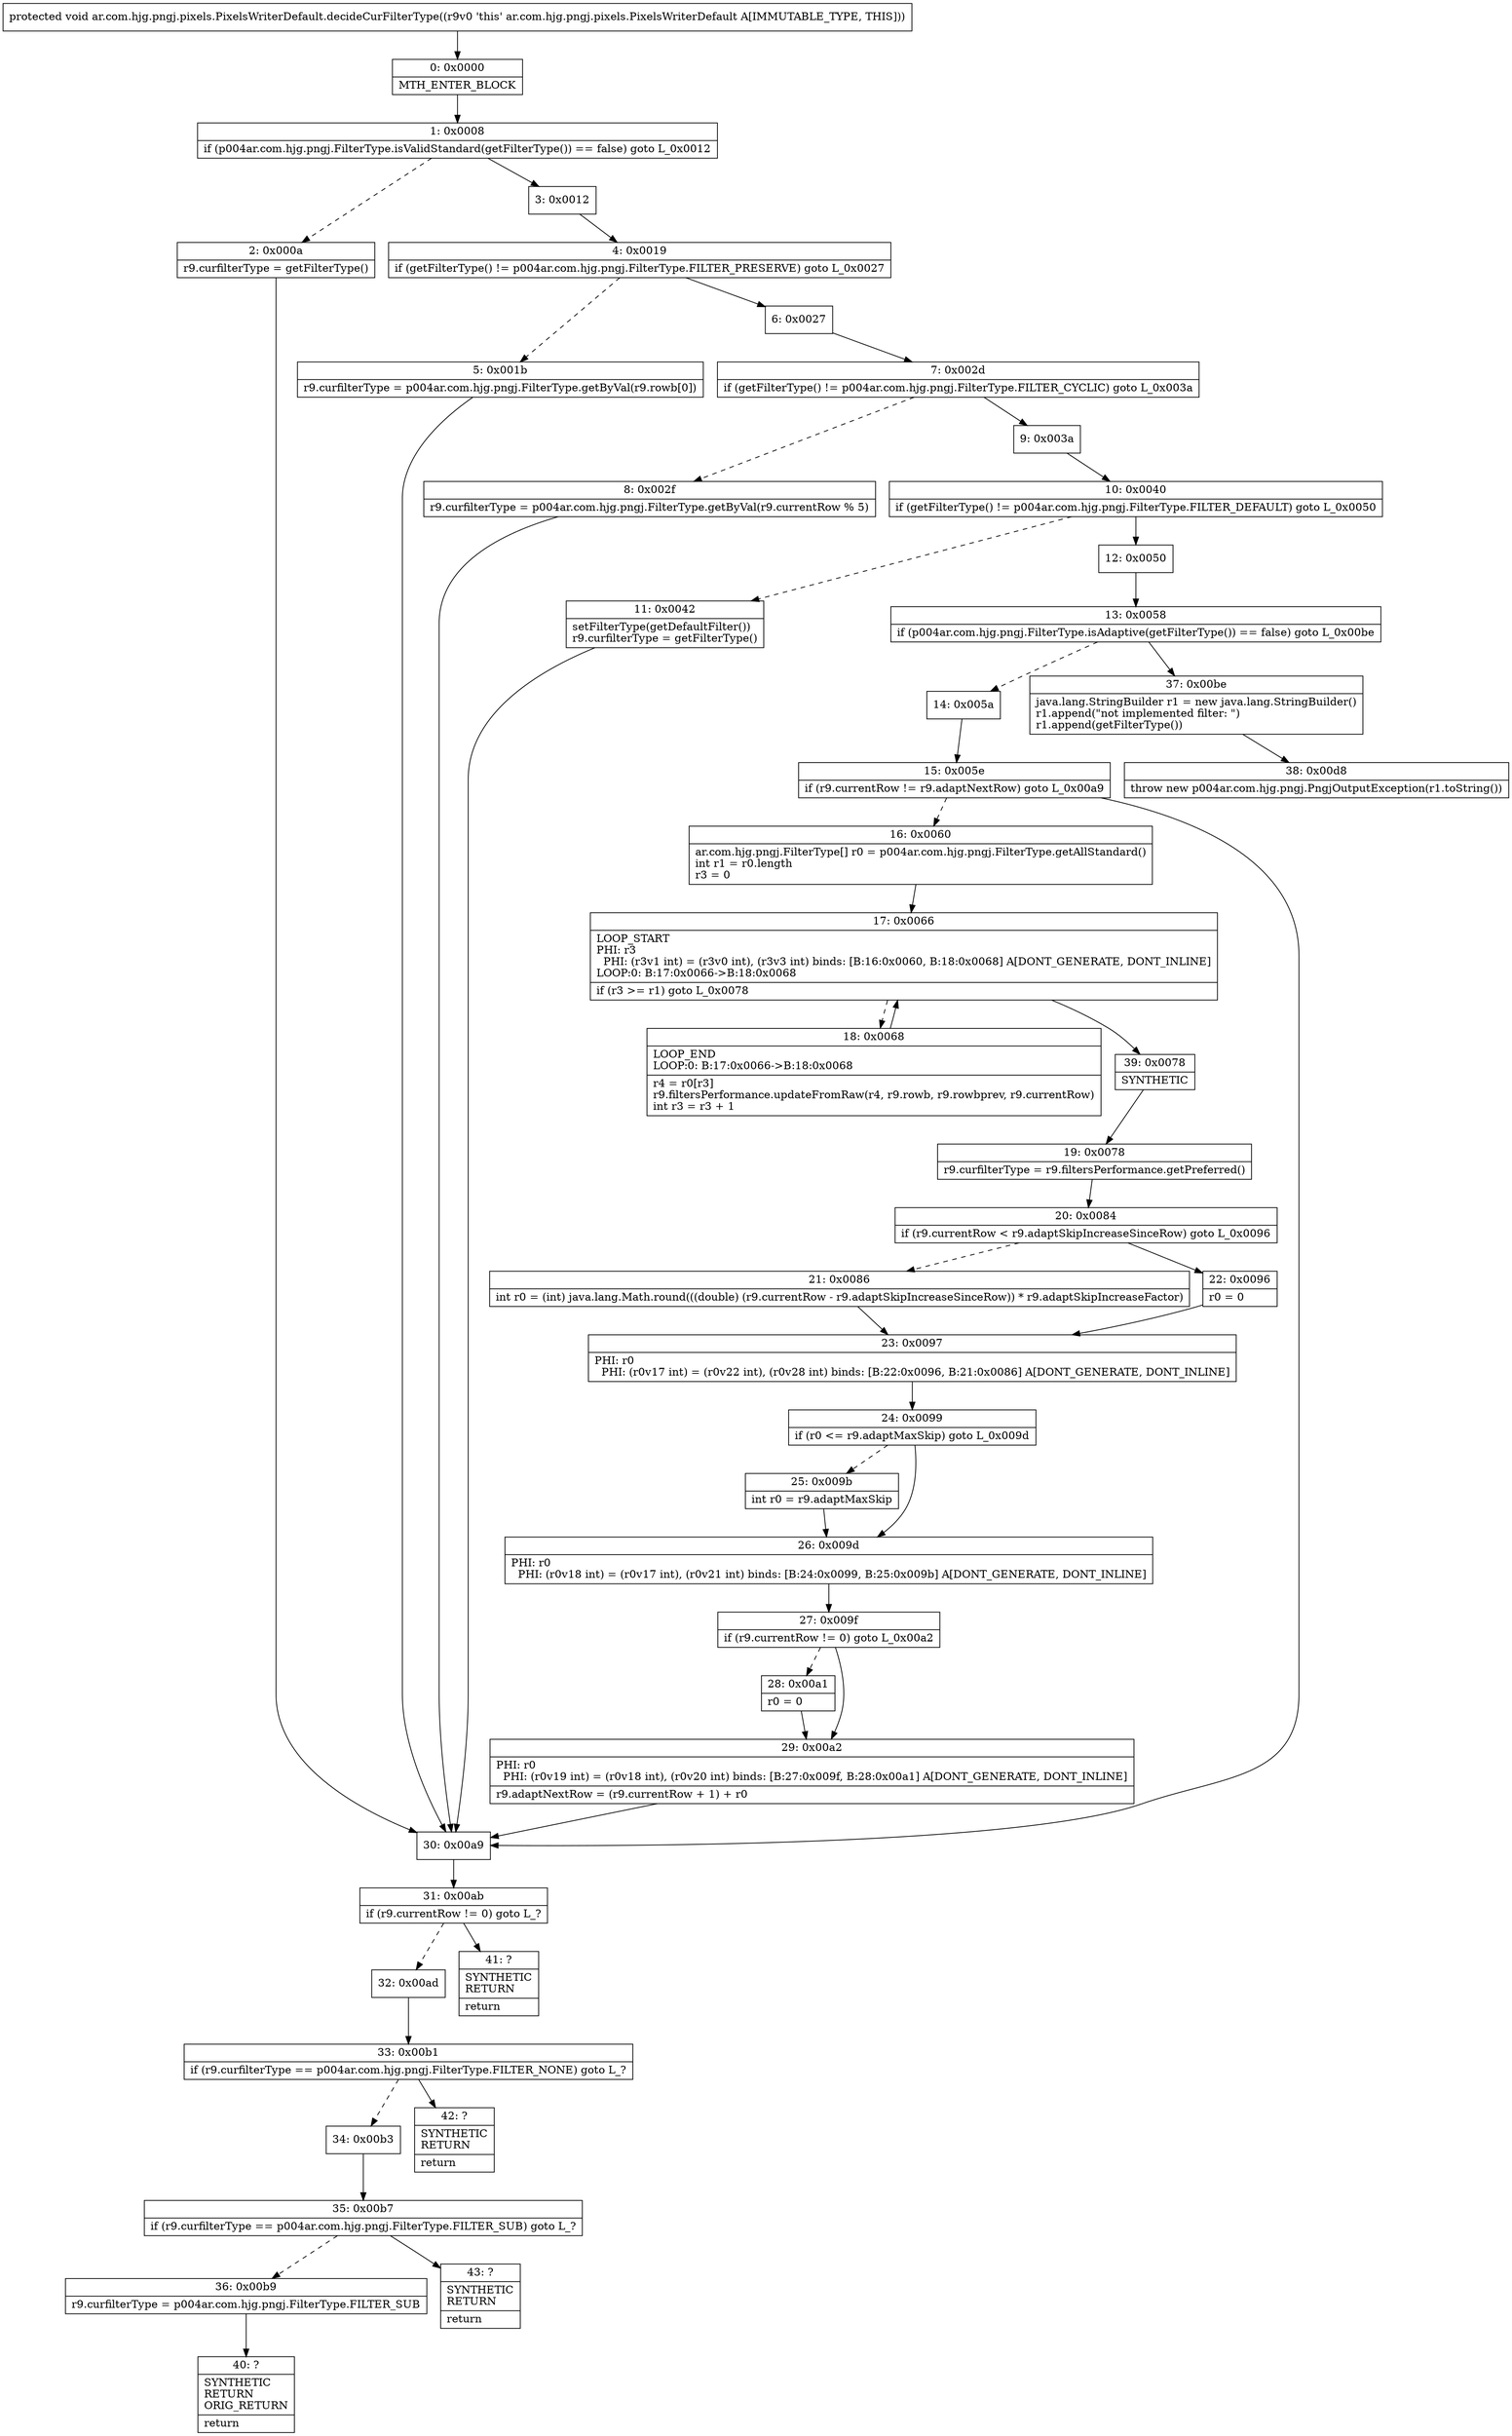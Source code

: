 digraph "CFG forar.com.hjg.pngj.pixels.PixelsWriterDefault.decideCurFilterType()V" {
Node_0 [shape=record,label="{0\:\ 0x0000|MTH_ENTER_BLOCK\l}"];
Node_1 [shape=record,label="{1\:\ 0x0008|if (p004ar.com.hjg.pngj.FilterType.isValidStandard(getFilterType()) == false) goto L_0x0012\l}"];
Node_2 [shape=record,label="{2\:\ 0x000a|r9.curfilterType = getFilterType()\l}"];
Node_3 [shape=record,label="{3\:\ 0x0012}"];
Node_4 [shape=record,label="{4\:\ 0x0019|if (getFilterType() != p004ar.com.hjg.pngj.FilterType.FILTER_PRESERVE) goto L_0x0027\l}"];
Node_5 [shape=record,label="{5\:\ 0x001b|r9.curfilterType = p004ar.com.hjg.pngj.FilterType.getByVal(r9.rowb[0])\l}"];
Node_6 [shape=record,label="{6\:\ 0x0027}"];
Node_7 [shape=record,label="{7\:\ 0x002d|if (getFilterType() != p004ar.com.hjg.pngj.FilterType.FILTER_CYCLIC) goto L_0x003a\l}"];
Node_8 [shape=record,label="{8\:\ 0x002f|r9.curfilterType = p004ar.com.hjg.pngj.FilterType.getByVal(r9.currentRow % 5)\l}"];
Node_9 [shape=record,label="{9\:\ 0x003a}"];
Node_10 [shape=record,label="{10\:\ 0x0040|if (getFilterType() != p004ar.com.hjg.pngj.FilterType.FILTER_DEFAULT) goto L_0x0050\l}"];
Node_11 [shape=record,label="{11\:\ 0x0042|setFilterType(getDefaultFilter())\lr9.curfilterType = getFilterType()\l}"];
Node_12 [shape=record,label="{12\:\ 0x0050}"];
Node_13 [shape=record,label="{13\:\ 0x0058|if (p004ar.com.hjg.pngj.FilterType.isAdaptive(getFilterType()) == false) goto L_0x00be\l}"];
Node_14 [shape=record,label="{14\:\ 0x005a}"];
Node_15 [shape=record,label="{15\:\ 0x005e|if (r9.currentRow != r9.adaptNextRow) goto L_0x00a9\l}"];
Node_16 [shape=record,label="{16\:\ 0x0060|ar.com.hjg.pngj.FilterType[] r0 = p004ar.com.hjg.pngj.FilterType.getAllStandard()\lint r1 = r0.length\lr3 = 0\l}"];
Node_17 [shape=record,label="{17\:\ 0x0066|LOOP_START\lPHI: r3 \l  PHI: (r3v1 int) = (r3v0 int), (r3v3 int) binds: [B:16:0x0060, B:18:0x0068] A[DONT_GENERATE, DONT_INLINE]\lLOOP:0: B:17:0x0066\-\>B:18:0x0068\l|if (r3 \>= r1) goto L_0x0078\l}"];
Node_18 [shape=record,label="{18\:\ 0x0068|LOOP_END\lLOOP:0: B:17:0x0066\-\>B:18:0x0068\l|r4 = r0[r3]\lr9.filtersPerformance.updateFromRaw(r4, r9.rowb, r9.rowbprev, r9.currentRow)\lint r3 = r3 + 1\l}"];
Node_19 [shape=record,label="{19\:\ 0x0078|r9.curfilterType = r9.filtersPerformance.getPreferred()\l}"];
Node_20 [shape=record,label="{20\:\ 0x0084|if (r9.currentRow \< r9.adaptSkipIncreaseSinceRow) goto L_0x0096\l}"];
Node_21 [shape=record,label="{21\:\ 0x0086|int r0 = (int) java.lang.Math.round(((double) (r9.currentRow \- r9.adaptSkipIncreaseSinceRow)) * r9.adaptSkipIncreaseFactor)\l}"];
Node_22 [shape=record,label="{22\:\ 0x0096|r0 = 0\l}"];
Node_23 [shape=record,label="{23\:\ 0x0097|PHI: r0 \l  PHI: (r0v17 int) = (r0v22 int), (r0v28 int) binds: [B:22:0x0096, B:21:0x0086] A[DONT_GENERATE, DONT_INLINE]\l}"];
Node_24 [shape=record,label="{24\:\ 0x0099|if (r0 \<= r9.adaptMaxSkip) goto L_0x009d\l}"];
Node_25 [shape=record,label="{25\:\ 0x009b|int r0 = r9.adaptMaxSkip\l}"];
Node_26 [shape=record,label="{26\:\ 0x009d|PHI: r0 \l  PHI: (r0v18 int) = (r0v17 int), (r0v21 int) binds: [B:24:0x0099, B:25:0x009b] A[DONT_GENERATE, DONT_INLINE]\l}"];
Node_27 [shape=record,label="{27\:\ 0x009f|if (r9.currentRow != 0) goto L_0x00a2\l}"];
Node_28 [shape=record,label="{28\:\ 0x00a1|r0 = 0\l}"];
Node_29 [shape=record,label="{29\:\ 0x00a2|PHI: r0 \l  PHI: (r0v19 int) = (r0v18 int), (r0v20 int) binds: [B:27:0x009f, B:28:0x00a1] A[DONT_GENERATE, DONT_INLINE]\l|r9.adaptNextRow = (r9.currentRow + 1) + r0\l}"];
Node_30 [shape=record,label="{30\:\ 0x00a9}"];
Node_31 [shape=record,label="{31\:\ 0x00ab|if (r9.currentRow != 0) goto L_?\l}"];
Node_32 [shape=record,label="{32\:\ 0x00ad}"];
Node_33 [shape=record,label="{33\:\ 0x00b1|if (r9.curfilterType == p004ar.com.hjg.pngj.FilterType.FILTER_NONE) goto L_?\l}"];
Node_34 [shape=record,label="{34\:\ 0x00b3}"];
Node_35 [shape=record,label="{35\:\ 0x00b7|if (r9.curfilterType == p004ar.com.hjg.pngj.FilterType.FILTER_SUB) goto L_?\l}"];
Node_36 [shape=record,label="{36\:\ 0x00b9|r9.curfilterType = p004ar.com.hjg.pngj.FilterType.FILTER_SUB\l}"];
Node_37 [shape=record,label="{37\:\ 0x00be|java.lang.StringBuilder r1 = new java.lang.StringBuilder()\lr1.append(\"not implemented filter: \")\lr1.append(getFilterType())\l}"];
Node_38 [shape=record,label="{38\:\ 0x00d8|throw new p004ar.com.hjg.pngj.PngjOutputException(r1.toString())\l}"];
Node_39 [shape=record,label="{39\:\ 0x0078|SYNTHETIC\l}"];
Node_40 [shape=record,label="{40\:\ ?|SYNTHETIC\lRETURN\lORIG_RETURN\l|return\l}"];
Node_41 [shape=record,label="{41\:\ ?|SYNTHETIC\lRETURN\l|return\l}"];
Node_42 [shape=record,label="{42\:\ ?|SYNTHETIC\lRETURN\l|return\l}"];
Node_43 [shape=record,label="{43\:\ ?|SYNTHETIC\lRETURN\l|return\l}"];
MethodNode[shape=record,label="{protected void ar.com.hjg.pngj.pixels.PixelsWriterDefault.decideCurFilterType((r9v0 'this' ar.com.hjg.pngj.pixels.PixelsWriterDefault A[IMMUTABLE_TYPE, THIS])) }"];
MethodNode -> Node_0;
Node_0 -> Node_1;
Node_1 -> Node_2[style=dashed];
Node_1 -> Node_3;
Node_2 -> Node_30;
Node_3 -> Node_4;
Node_4 -> Node_5[style=dashed];
Node_4 -> Node_6;
Node_5 -> Node_30;
Node_6 -> Node_7;
Node_7 -> Node_8[style=dashed];
Node_7 -> Node_9;
Node_8 -> Node_30;
Node_9 -> Node_10;
Node_10 -> Node_11[style=dashed];
Node_10 -> Node_12;
Node_11 -> Node_30;
Node_12 -> Node_13;
Node_13 -> Node_14[style=dashed];
Node_13 -> Node_37;
Node_14 -> Node_15;
Node_15 -> Node_16[style=dashed];
Node_15 -> Node_30;
Node_16 -> Node_17;
Node_17 -> Node_18[style=dashed];
Node_17 -> Node_39;
Node_18 -> Node_17;
Node_19 -> Node_20;
Node_20 -> Node_21[style=dashed];
Node_20 -> Node_22;
Node_21 -> Node_23;
Node_22 -> Node_23;
Node_23 -> Node_24;
Node_24 -> Node_25[style=dashed];
Node_24 -> Node_26;
Node_25 -> Node_26;
Node_26 -> Node_27;
Node_27 -> Node_28[style=dashed];
Node_27 -> Node_29;
Node_28 -> Node_29;
Node_29 -> Node_30;
Node_30 -> Node_31;
Node_31 -> Node_32[style=dashed];
Node_31 -> Node_41;
Node_32 -> Node_33;
Node_33 -> Node_34[style=dashed];
Node_33 -> Node_42;
Node_34 -> Node_35;
Node_35 -> Node_36[style=dashed];
Node_35 -> Node_43;
Node_36 -> Node_40;
Node_37 -> Node_38;
Node_39 -> Node_19;
}

